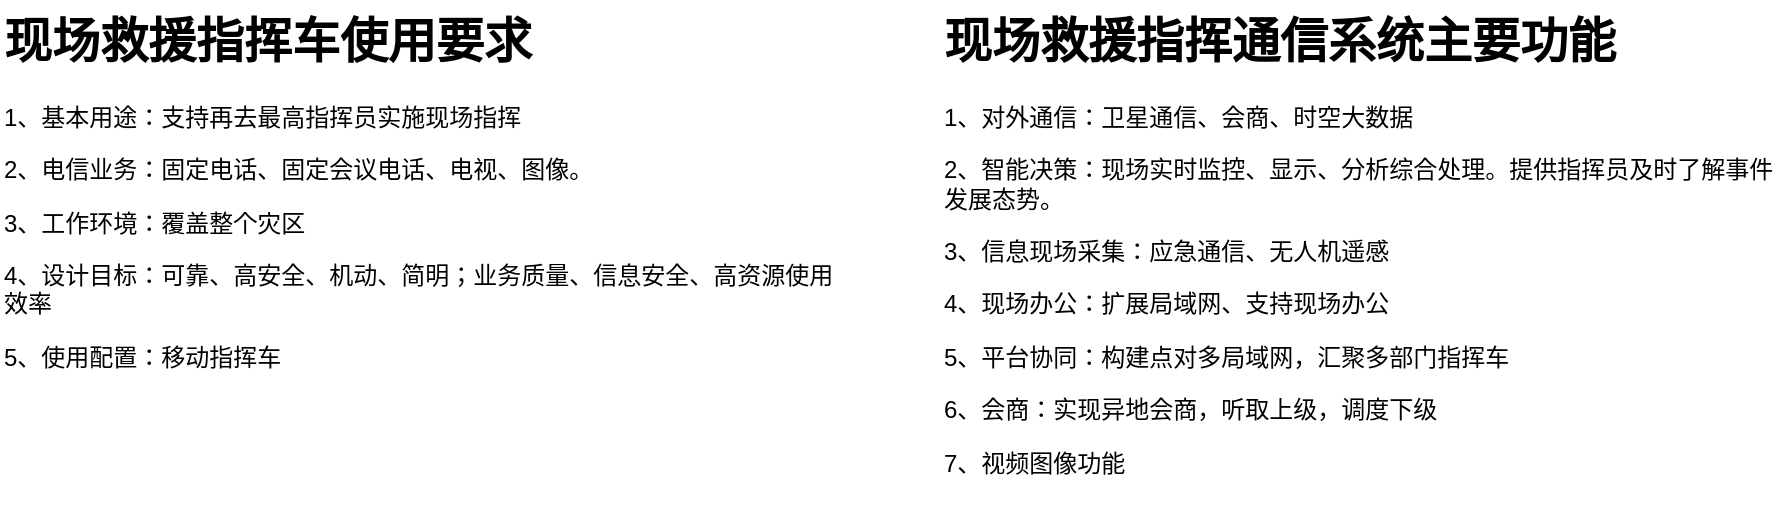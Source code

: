 <mxfile version="24.7.7">
  <diagram name="第 1 页" id="kIEYbvfMVvp7eRZ-XGNE">
    <mxGraphModel dx="1434" dy="774" grid="1" gridSize="10" guides="1" tooltips="1" connect="1" arrows="1" fold="1" page="1" pageScale="1" pageWidth="1169" pageHeight="827" math="0" shadow="0">
      <root>
        <mxCell id="0" />
        <mxCell id="1" parent="0" />
        <mxCell id="j58EPWAzB8WPeg4I2Kty-2" value="&lt;h1 style=&quot;margin-top: 0px;&quot;&gt;现场救援指挥车使用要求&lt;br&gt;&lt;/h1&gt;&lt;p&gt;1、基本用途：支持再去最高指挥员实施现场指挥&lt;/p&gt;&lt;p&gt;2、电信业务：固定电话、固定会议电话、电视、图像。&lt;/p&gt;&lt;p&gt;3、工作环境：覆盖整个灾区&lt;/p&gt;&lt;p&gt;4、设计目标：可靠、高安全、机动、简明；业务质量、信息安全、高资源使用效率&lt;/p&gt;&lt;p&gt;5、使用配置：移动指挥车&lt;br&gt;&lt;/p&gt;" style="text;html=1;whiteSpace=wrap;overflow=hidden;rounded=0;" vertex="1" parent="1">
          <mxGeometry x="260" y="240" width="420" height="190" as="geometry" />
        </mxCell>
        <mxCell id="j58EPWAzB8WPeg4I2Kty-3" value="&lt;h1 style=&quot;margin-top: 0px;&quot;&gt;现场救援指挥通信系统主要功能&lt;br&gt;&lt;/h1&gt;&lt;p&gt;1、对外通信：卫星通信、会商、时空大数据&lt;/p&gt;&lt;p&gt;2、智能决策：现场实时监控、显示、分析综合处理。提供指挥员及时了解事件发展态势。&lt;/p&gt;&lt;p&gt;3、信息现场采集：应急通信、无人机遥感&lt;/p&gt;&lt;p&gt;4、现场办公：扩展局域网、支持现场办公&lt;br&gt;&lt;/p&gt;&lt;p&gt;5、平台协同：构建点对多局域网，汇聚多部门指挥车&lt;/p&gt;&lt;p&gt;6、会商：实现异地会商，听取上级，调度下级&lt;/p&gt;&lt;p&gt;7、视频图像功能&lt;br&gt;&lt;/p&gt;" style="text;html=1;whiteSpace=wrap;overflow=hidden;rounded=0;" vertex="1" parent="1">
          <mxGeometry x="730" y="240" width="420" height="250" as="geometry" />
        </mxCell>
      </root>
    </mxGraphModel>
  </diagram>
</mxfile>
